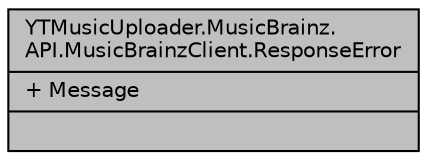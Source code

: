 digraph "YTMusicUploader.MusicBrainz.API.MusicBrainzClient.ResponseError"
{
 // LATEX_PDF_SIZE
  edge [fontname="Helvetica",fontsize="10",labelfontname="Helvetica",labelfontsize="10"];
  node [fontname="Helvetica",fontsize="10",shape=record];
  Node1 [label="{YTMusicUploader.MusicBrainz.\lAPI.MusicBrainzClient.ResponseError\n|+ Message\l|}",height=0.2,width=0.4,color="black", fillcolor="grey75", style="filled", fontcolor="black",tooltip=" "];
}
